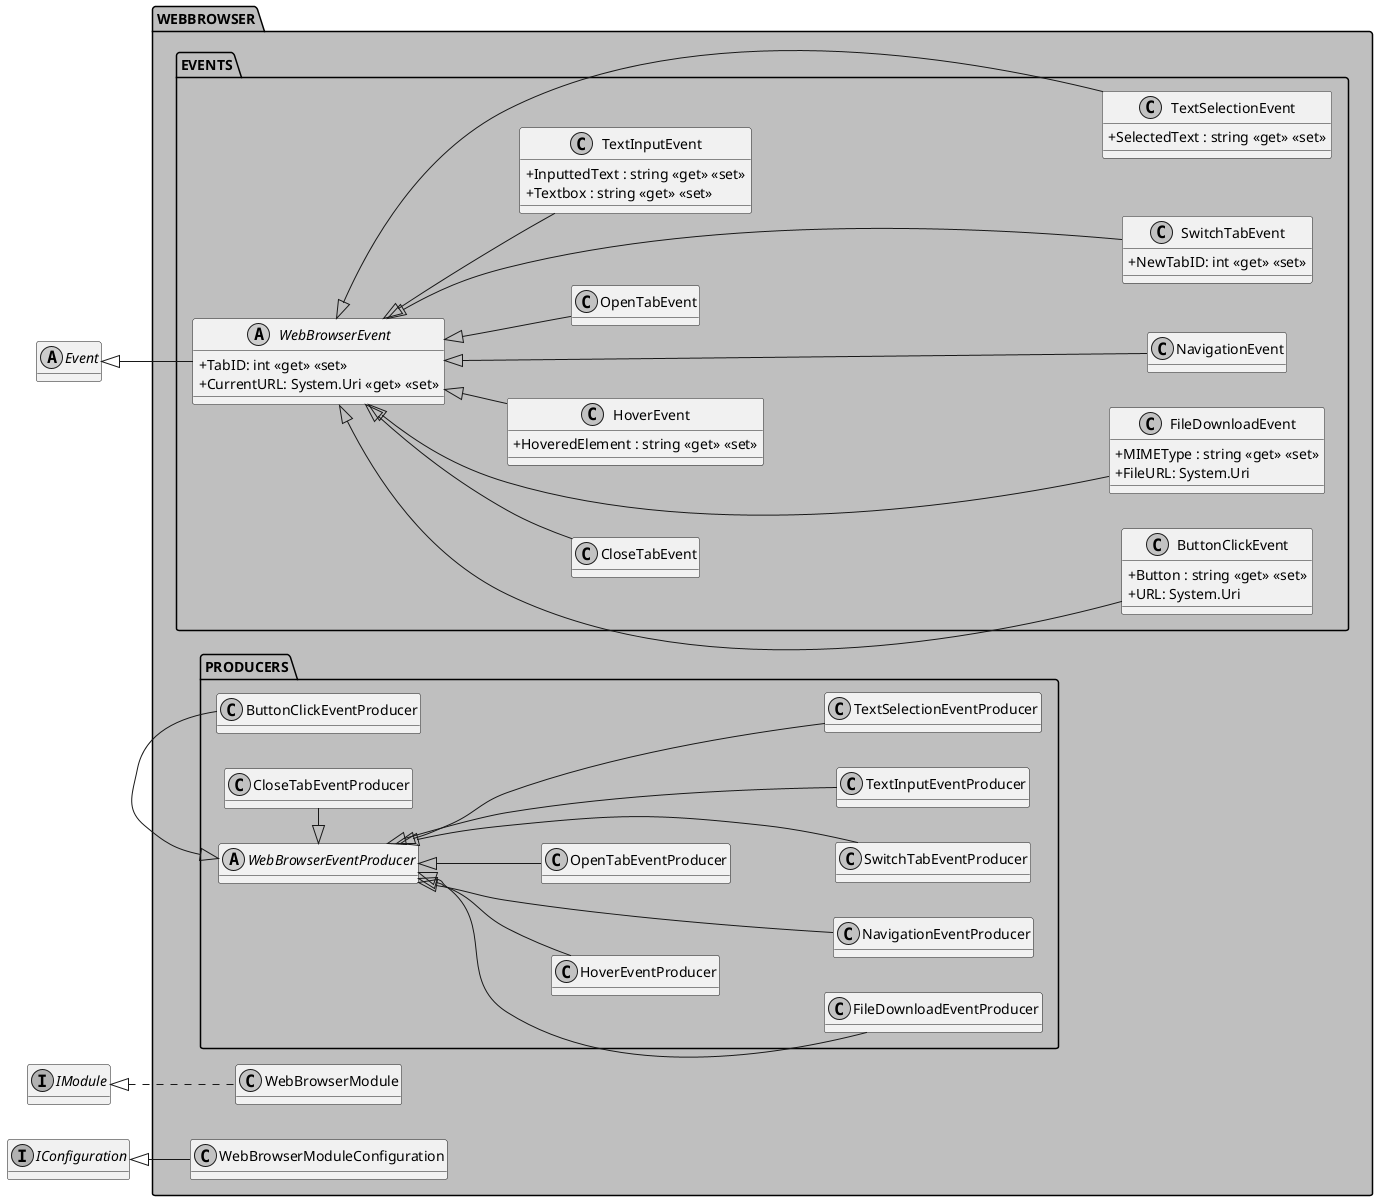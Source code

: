 @startuml MODULES_WEBBROWSER
skinparam monochrome true
'skinparam linetype ortho
skinparam classAttributeIconSize 0

left to right direction
hide empty fields
!startsub default
package "WEBBROWSER" #BFBFBF {
    class WebBrowserModule
    class WebBrowserModuleConfiguration

    package "EVENTS" {
        class ButtonClickEvent {
            + Button : string <<get>> <<set>>
            + URL: System.Uri
        }
        class CloseTabEvent
        class FileDownloadEvent {
            + MIMEType : string <<get>> <<set>>
            + FileURL: System.Uri
        }
        
        class HoverEvent {
            + HoveredElement : string <<get>> <<set>>
        }
        class NavigationEvent 
        class OpenTabEvent 
        class SwitchTabEvent {
            + NewTabID: int <<get>> <<set>>
        }
        
        class TextInputEvent {
            + InputtedText : string <<get>> <<set>>
            + Textbox : string <<get>> <<set>>
        }
        
        class TextSelectionEvent {
            + SelectedText : string <<get>> <<set>>
        }
        
        abstract class WebBrowserEvent {
            + TabID: int <<get>> <<set>>
            + CurrentURL: System.Uri <<get>> <<set>>
        }
    }

    package "PRODUCERS" {
        class ButtonClickEventProducer
        class CloseTabEventProducer
        class FileDownloadEventProducer
        class HoverEventProducer
        class NavigationEventProducer
        class OpenTabEventProducer
        class SwitchTabEventProducer
        class TextInputEventProducer
        class TextSelectionEventProducer
        abstract class WebBrowserEventProducer
    } 
    
}

' WebBrowser
abstract class Event
interface IModule
interface IConfiguration
IConfiguration <|-- WebBrowserModuleConfiguration
Event <|-- WebBrowserEvent
IModule <|.. WebBrowserModule
WebBrowserEventProducer <|- ButtonClickEventProducer
WebBrowserEventProducer <|- CloseTabEventProducer
WebBrowserEventProducer <|--- FileDownloadEventProducer
WebBrowserEventProducer <|-- HoverEventProducer
WebBrowserEventProducer <|--- NavigationEventProducer
WebBrowserEventProducer <|-- OpenTabEventProducer
WebBrowserEventProducer <|--- SwitchTabEventProducer
WebBrowserEventProducer <|--- TextInputEventProducer
WebBrowserEventProducer <|--- TextSelectionEventProducer
WebBrowserEvent <|---- ButtonClickEvent
WebBrowserEvent <|-- CloseTabEvent
WebBrowserEvent <|---- FileDownloadEvent
WebBrowserEvent <|-- HoverEvent
WebBrowserEvent <|---- NavigationEvent
WebBrowserEvent <|-- OpenTabEvent
WebBrowserEvent <|---- SwitchTabEvent
WebBrowserEvent <|-- TextInputEvent
WebBrowserEvent <|---- TextSelectionEvent
!endsub
@enduml

